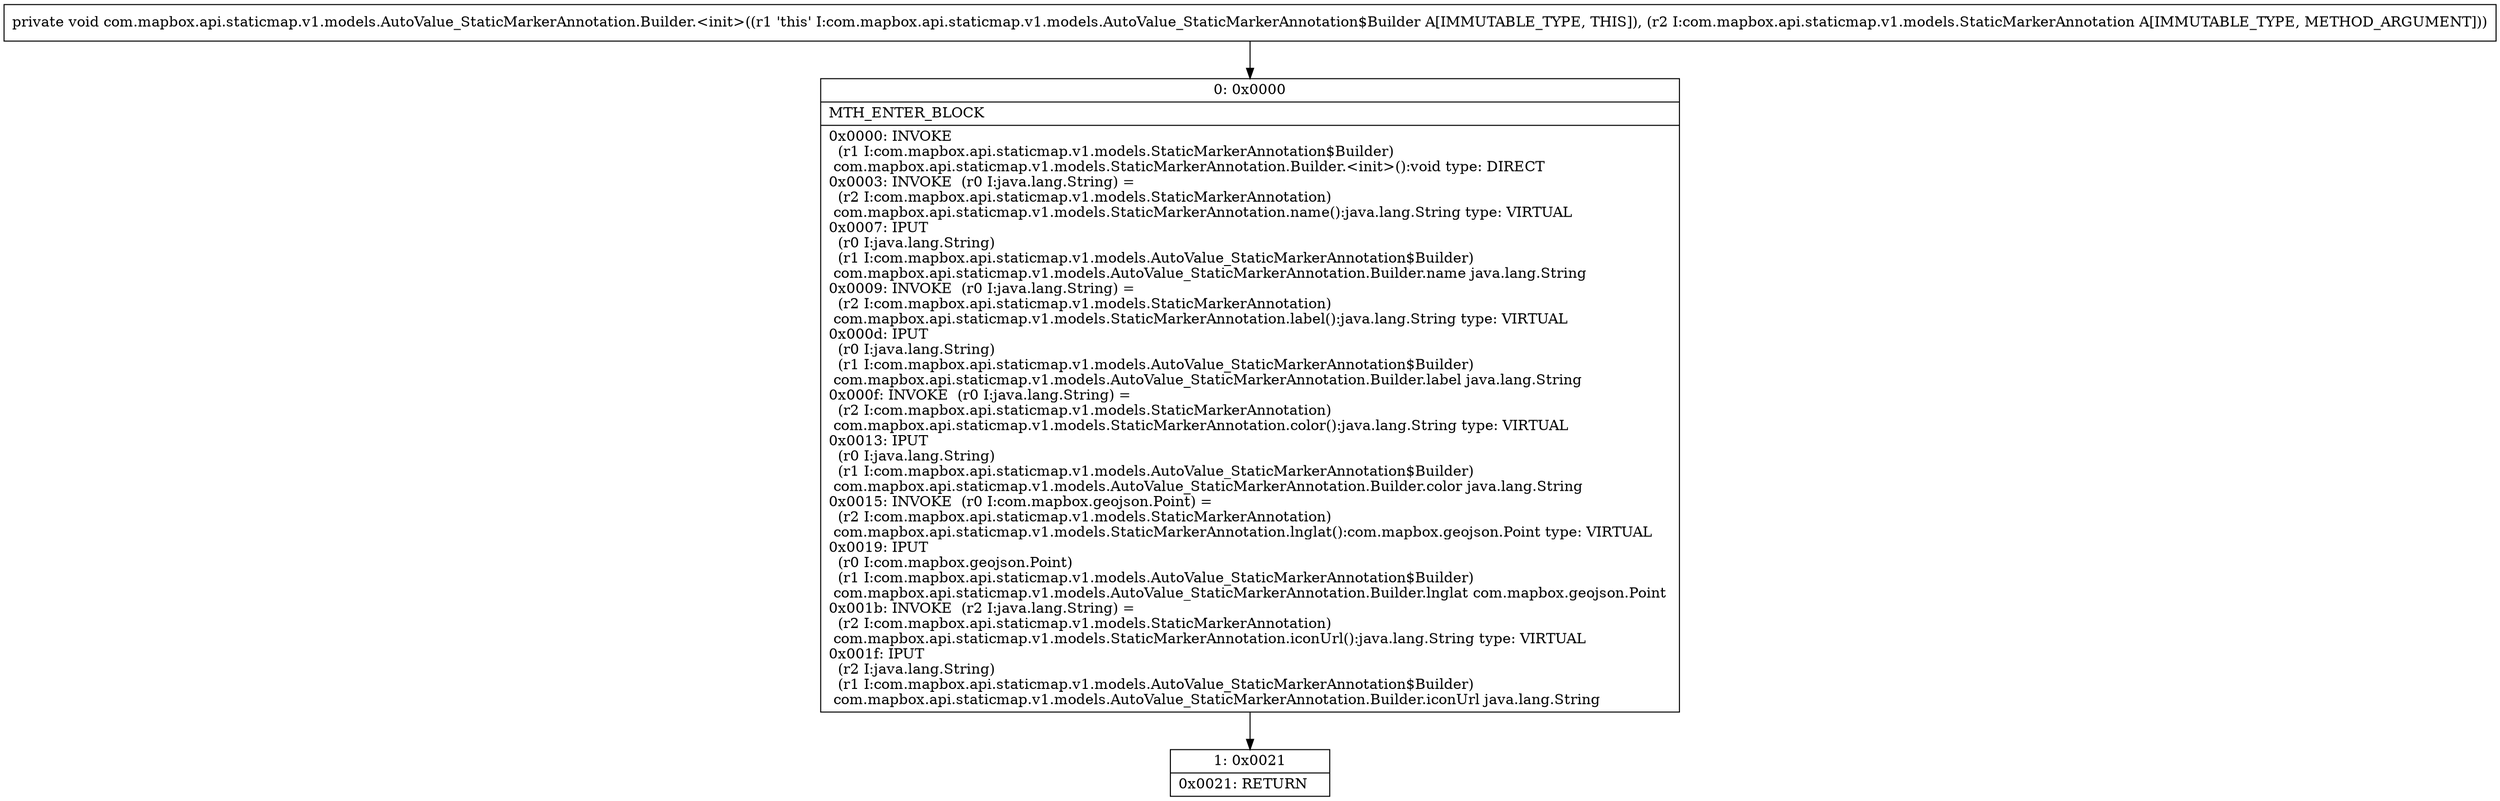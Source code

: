 digraph "CFG forcom.mapbox.api.staticmap.v1.models.AutoValue_StaticMarkerAnnotation.Builder.\<init\>(Lcom\/mapbox\/api\/staticmap\/v1\/models\/StaticMarkerAnnotation;)V" {
Node_0 [shape=record,label="{0\:\ 0x0000|MTH_ENTER_BLOCK\l|0x0000: INVOKE  \l  (r1 I:com.mapbox.api.staticmap.v1.models.StaticMarkerAnnotation$Builder)\l com.mapbox.api.staticmap.v1.models.StaticMarkerAnnotation.Builder.\<init\>():void type: DIRECT \l0x0003: INVOKE  (r0 I:java.lang.String) = \l  (r2 I:com.mapbox.api.staticmap.v1.models.StaticMarkerAnnotation)\l com.mapbox.api.staticmap.v1.models.StaticMarkerAnnotation.name():java.lang.String type: VIRTUAL \l0x0007: IPUT  \l  (r0 I:java.lang.String)\l  (r1 I:com.mapbox.api.staticmap.v1.models.AutoValue_StaticMarkerAnnotation$Builder)\l com.mapbox.api.staticmap.v1.models.AutoValue_StaticMarkerAnnotation.Builder.name java.lang.String \l0x0009: INVOKE  (r0 I:java.lang.String) = \l  (r2 I:com.mapbox.api.staticmap.v1.models.StaticMarkerAnnotation)\l com.mapbox.api.staticmap.v1.models.StaticMarkerAnnotation.label():java.lang.String type: VIRTUAL \l0x000d: IPUT  \l  (r0 I:java.lang.String)\l  (r1 I:com.mapbox.api.staticmap.v1.models.AutoValue_StaticMarkerAnnotation$Builder)\l com.mapbox.api.staticmap.v1.models.AutoValue_StaticMarkerAnnotation.Builder.label java.lang.String \l0x000f: INVOKE  (r0 I:java.lang.String) = \l  (r2 I:com.mapbox.api.staticmap.v1.models.StaticMarkerAnnotation)\l com.mapbox.api.staticmap.v1.models.StaticMarkerAnnotation.color():java.lang.String type: VIRTUAL \l0x0013: IPUT  \l  (r0 I:java.lang.String)\l  (r1 I:com.mapbox.api.staticmap.v1.models.AutoValue_StaticMarkerAnnotation$Builder)\l com.mapbox.api.staticmap.v1.models.AutoValue_StaticMarkerAnnotation.Builder.color java.lang.String \l0x0015: INVOKE  (r0 I:com.mapbox.geojson.Point) = \l  (r2 I:com.mapbox.api.staticmap.v1.models.StaticMarkerAnnotation)\l com.mapbox.api.staticmap.v1.models.StaticMarkerAnnotation.lnglat():com.mapbox.geojson.Point type: VIRTUAL \l0x0019: IPUT  \l  (r0 I:com.mapbox.geojson.Point)\l  (r1 I:com.mapbox.api.staticmap.v1.models.AutoValue_StaticMarkerAnnotation$Builder)\l com.mapbox.api.staticmap.v1.models.AutoValue_StaticMarkerAnnotation.Builder.lnglat com.mapbox.geojson.Point \l0x001b: INVOKE  (r2 I:java.lang.String) = \l  (r2 I:com.mapbox.api.staticmap.v1.models.StaticMarkerAnnotation)\l com.mapbox.api.staticmap.v1.models.StaticMarkerAnnotation.iconUrl():java.lang.String type: VIRTUAL \l0x001f: IPUT  \l  (r2 I:java.lang.String)\l  (r1 I:com.mapbox.api.staticmap.v1.models.AutoValue_StaticMarkerAnnotation$Builder)\l com.mapbox.api.staticmap.v1.models.AutoValue_StaticMarkerAnnotation.Builder.iconUrl java.lang.String \l}"];
Node_1 [shape=record,label="{1\:\ 0x0021|0x0021: RETURN   \l}"];
MethodNode[shape=record,label="{private void com.mapbox.api.staticmap.v1.models.AutoValue_StaticMarkerAnnotation.Builder.\<init\>((r1 'this' I:com.mapbox.api.staticmap.v1.models.AutoValue_StaticMarkerAnnotation$Builder A[IMMUTABLE_TYPE, THIS]), (r2 I:com.mapbox.api.staticmap.v1.models.StaticMarkerAnnotation A[IMMUTABLE_TYPE, METHOD_ARGUMENT])) }"];
MethodNode -> Node_0;
Node_0 -> Node_1;
}

